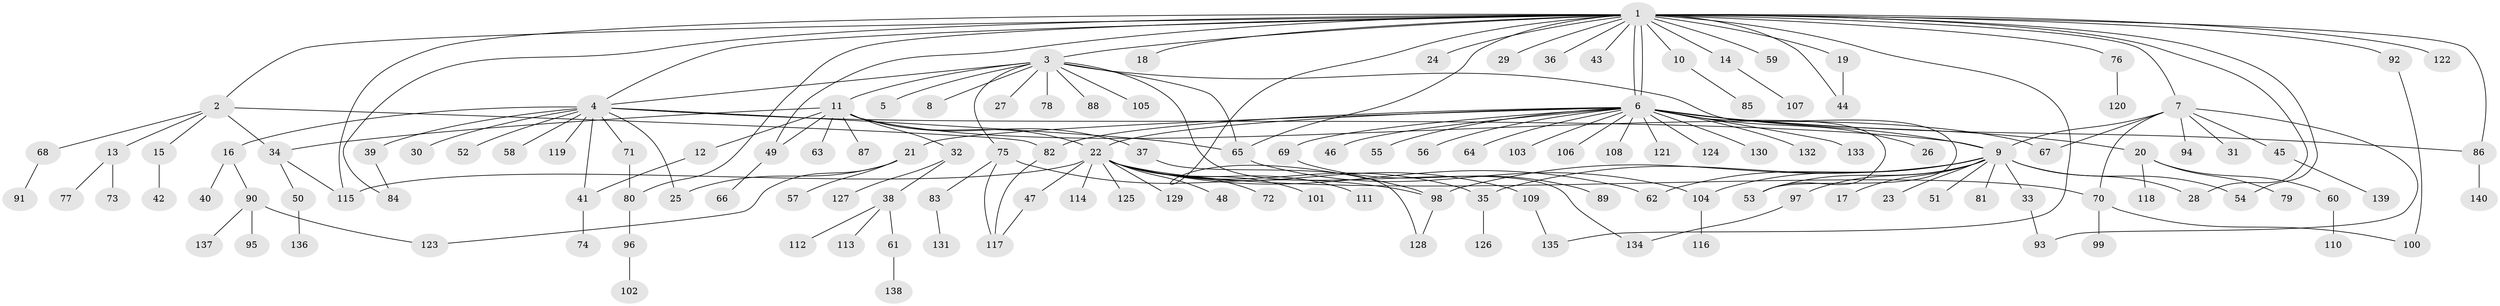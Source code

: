 // coarse degree distribution, {28: 0.009259259259259259, 6: 0.009259259259259259, 13: 0.009259259259259259, 11: 0.018518518518518517, 1: 0.5925925925925926, 22: 0.009259259259259259, 8: 0.009259259259259259, 16: 0.009259259259259259, 3: 0.06481481481481481, 2: 0.2037037037037037, 4: 0.046296296296296294, 15: 0.009259259259259259, 5: 0.009259259259259259}
// Generated by graph-tools (version 1.1) at 2025/41/03/06/25 10:41:52]
// undirected, 140 vertices, 176 edges
graph export_dot {
graph [start="1"]
  node [color=gray90,style=filled];
  1;
  2;
  3;
  4;
  5;
  6;
  7;
  8;
  9;
  10;
  11;
  12;
  13;
  14;
  15;
  16;
  17;
  18;
  19;
  20;
  21;
  22;
  23;
  24;
  25;
  26;
  27;
  28;
  29;
  30;
  31;
  32;
  33;
  34;
  35;
  36;
  37;
  38;
  39;
  40;
  41;
  42;
  43;
  44;
  45;
  46;
  47;
  48;
  49;
  50;
  51;
  52;
  53;
  54;
  55;
  56;
  57;
  58;
  59;
  60;
  61;
  62;
  63;
  64;
  65;
  66;
  67;
  68;
  69;
  70;
  71;
  72;
  73;
  74;
  75;
  76;
  77;
  78;
  79;
  80;
  81;
  82;
  83;
  84;
  85;
  86;
  87;
  88;
  89;
  90;
  91;
  92;
  93;
  94;
  95;
  96;
  97;
  98;
  99;
  100;
  101;
  102;
  103;
  104;
  105;
  106;
  107;
  108;
  109;
  110;
  111;
  112;
  113;
  114;
  115;
  116;
  117;
  118;
  119;
  120;
  121;
  122;
  123;
  124;
  125;
  126;
  127;
  128;
  129;
  130;
  131;
  132;
  133;
  134;
  135;
  136;
  137;
  138;
  139;
  140;
  1 -- 2;
  1 -- 3;
  1 -- 4;
  1 -- 6;
  1 -- 6;
  1 -- 7;
  1 -- 10;
  1 -- 14;
  1 -- 18;
  1 -- 19;
  1 -- 24;
  1 -- 28;
  1 -- 29;
  1 -- 36;
  1 -- 43;
  1 -- 44;
  1 -- 49;
  1 -- 54;
  1 -- 59;
  1 -- 65;
  1 -- 76;
  1 -- 80;
  1 -- 84;
  1 -- 86;
  1 -- 92;
  1 -- 98;
  1 -- 115;
  1 -- 122;
  1 -- 135;
  2 -- 13;
  2 -- 15;
  2 -- 34;
  2 -- 68;
  2 -- 82;
  3 -- 4;
  3 -- 5;
  3 -- 8;
  3 -- 11;
  3 -- 27;
  3 -- 53;
  3 -- 65;
  3 -- 75;
  3 -- 78;
  3 -- 88;
  3 -- 105;
  3 -- 134;
  4 -- 9;
  4 -- 16;
  4 -- 25;
  4 -- 30;
  4 -- 39;
  4 -- 41;
  4 -- 52;
  4 -- 58;
  4 -- 65;
  4 -- 71;
  4 -- 119;
  6 -- 9;
  6 -- 20;
  6 -- 21;
  6 -- 22;
  6 -- 26;
  6 -- 46;
  6 -- 53;
  6 -- 55;
  6 -- 56;
  6 -- 64;
  6 -- 69;
  6 -- 82;
  6 -- 86;
  6 -- 103;
  6 -- 106;
  6 -- 108;
  6 -- 121;
  6 -- 124;
  6 -- 130;
  6 -- 132;
  6 -- 133;
  7 -- 9;
  7 -- 31;
  7 -- 45;
  7 -- 67;
  7 -- 70;
  7 -- 93;
  7 -- 94;
  9 -- 17;
  9 -- 23;
  9 -- 28;
  9 -- 33;
  9 -- 35;
  9 -- 51;
  9 -- 53;
  9 -- 54;
  9 -- 62;
  9 -- 81;
  9 -- 97;
  9 -- 98;
  9 -- 104;
  10 -- 85;
  11 -- 12;
  11 -- 22;
  11 -- 32;
  11 -- 34;
  11 -- 37;
  11 -- 49;
  11 -- 63;
  11 -- 67;
  11 -- 87;
  12 -- 41;
  13 -- 73;
  13 -- 77;
  14 -- 107;
  15 -- 42;
  16 -- 40;
  16 -- 90;
  19 -- 44;
  20 -- 60;
  20 -- 79;
  20 -- 118;
  21 -- 25;
  21 -- 57;
  21 -- 123;
  22 -- 35;
  22 -- 47;
  22 -- 48;
  22 -- 62;
  22 -- 70;
  22 -- 72;
  22 -- 101;
  22 -- 109;
  22 -- 111;
  22 -- 114;
  22 -- 115;
  22 -- 125;
  22 -- 129;
  32 -- 38;
  32 -- 127;
  33 -- 93;
  34 -- 50;
  34 -- 115;
  35 -- 126;
  37 -- 128;
  38 -- 61;
  38 -- 112;
  38 -- 113;
  39 -- 84;
  41 -- 74;
  45 -- 139;
  47 -- 117;
  49 -- 66;
  50 -- 136;
  60 -- 110;
  61 -- 138;
  65 -- 104;
  68 -- 91;
  69 -- 89;
  70 -- 99;
  70 -- 100;
  71 -- 80;
  75 -- 83;
  75 -- 98;
  75 -- 117;
  76 -- 120;
  80 -- 96;
  82 -- 117;
  83 -- 131;
  86 -- 140;
  90 -- 95;
  90 -- 123;
  90 -- 137;
  92 -- 100;
  96 -- 102;
  97 -- 134;
  98 -- 128;
  104 -- 116;
  109 -- 135;
}
